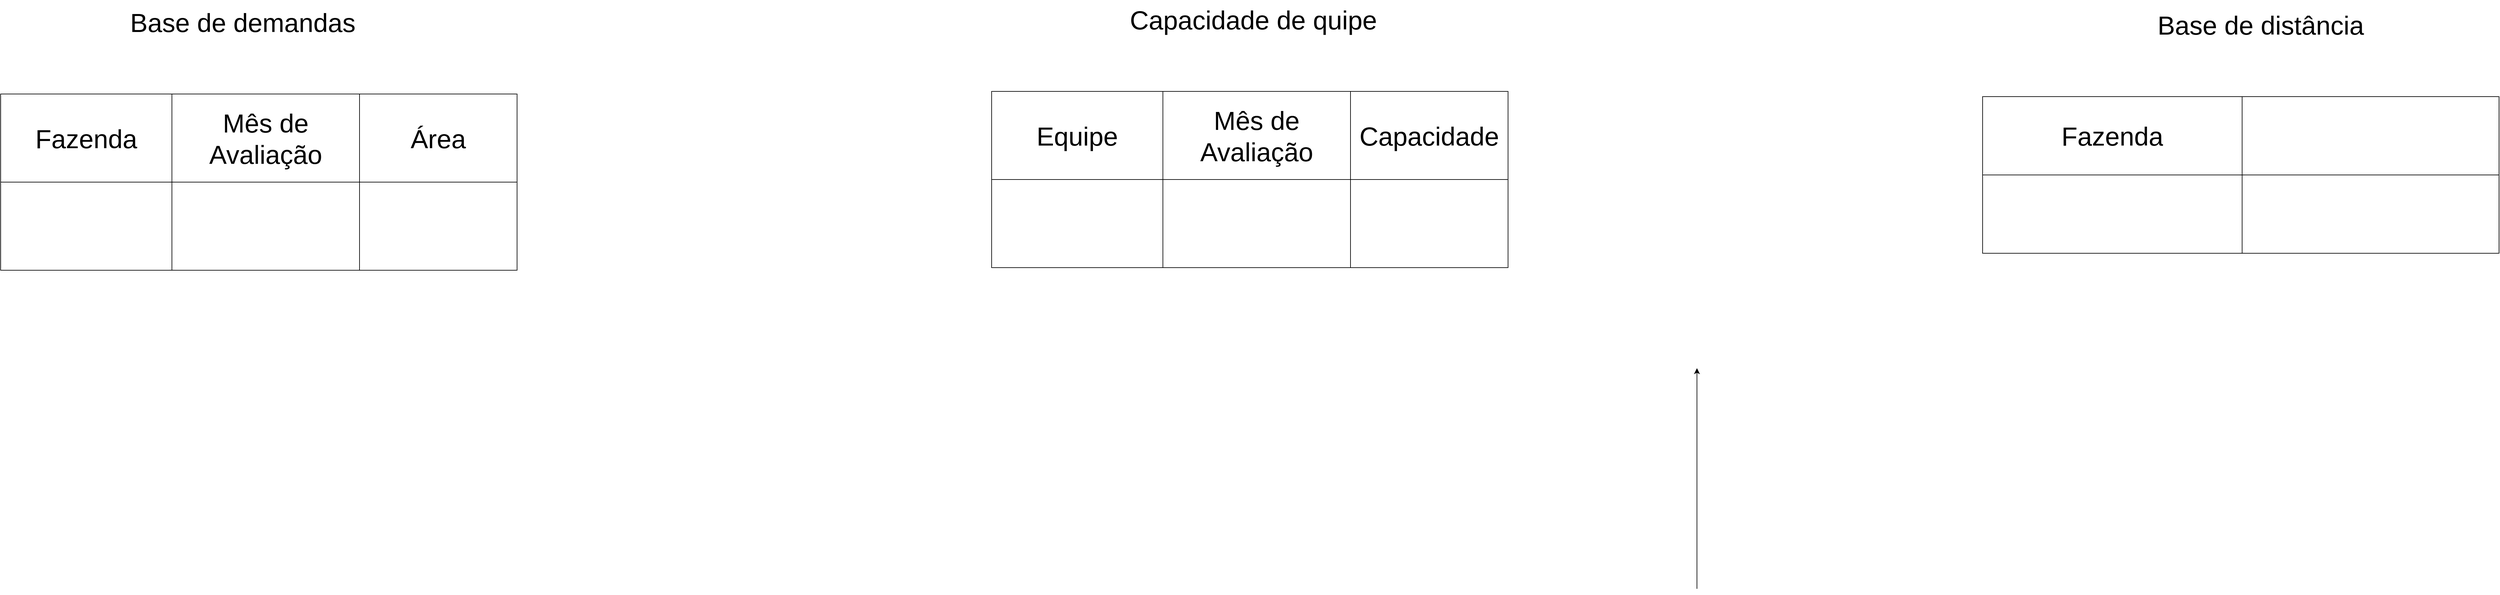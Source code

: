 <mxfile>
    <diagram id="ZmnXdYWLxTzfu2AB62TZ" name="Página-1">
        <mxGraphModel dx="10093" dy="9748" grid="0" gridSize="10" guides="1" tooltips="1" connect="1" arrows="1" fold="1" page="1" pageScale="1" pageWidth="4681" pageHeight="3300" background="#ffffff" math="0" shadow="0">
            <root>
                <mxCell id="0"/>
                <mxCell id="1" parent="0"/>
                <mxCell id="56" value="" style="edgeStyle=none;html=1;fontSize=40;fontColor=#FFFFFF;" edge="1" parent="1">
                    <mxGeometry relative="1" as="geometry">
                        <mxPoint x="-1725" y="-5452" as="sourcePoint"/>
                        <mxPoint x="-1725" y="-5790" as="targetPoint"/>
                    </mxGeometry>
                </mxCell>
                <mxCell id="3" value="" style="shape=table;html=1;whiteSpace=wrap;startSize=0;container=1;collapsible=0;childLayout=tableLayout;fillStyle=auto;" vertex="1" parent="1">
                    <mxGeometry x="-4320" y="-6210" width="790" height="270" as="geometry"/>
                </mxCell>
                <mxCell id="4" value="" style="shape=tableRow;horizontal=0;startSize=0;swimlaneHead=0;swimlaneBody=0;top=0;left=0;bottom=0;right=0;collapsible=0;dropTarget=0;fillColor=none;points=[[0,0.5],[1,0.5]];portConstraint=eastwest;fillStyle=auto;" vertex="1" parent="3">
                    <mxGeometry width="790" height="135" as="geometry"/>
                </mxCell>
                <mxCell id="5" value="&lt;font style=&quot;font-size: 40px;&quot;&gt;Fazenda&lt;/font&gt;" style="shape=partialRectangle;html=1;whiteSpace=wrap;connectable=0;fillColor=none;top=0;left=0;bottom=0;right=0;overflow=hidden;fillStyle=auto;" vertex="1" parent="4">
                    <mxGeometry width="262" height="135" as="geometry">
                        <mxRectangle width="262" height="135" as="alternateBounds"/>
                    </mxGeometry>
                </mxCell>
                <mxCell id="6" value="Mês de Avaliação" style="shape=partialRectangle;html=1;whiteSpace=wrap;connectable=0;fillColor=none;top=0;left=0;bottom=0;right=0;overflow=hidden;fillStyle=auto;fontSize=40;" vertex="1" parent="4">
                    <mxGeometry x="262" width="287" height="135" as="geometry">
                        <mxRectangle width="287" height="135" as="alternateBounds"/>
                    </mxGeometry>
                </mxCell>
                <mxCell id="7" value="Área" style="shape=partialRectangle;html=1;whiteSpace=wrap;connectable=0;fillColor=none;top=0;left=0;bottom=0;right=0;overflow=hidden;fillStyle=auto;fontSize=40;" vertex="1" parent="4">
                    <mxGeometry x="549" width="241" height="135" as="geometry">
                        <mxRectangle width="241" height="135" as="alternateBounds"/>
                    </mxGeometry>
                </mxCell>
                <mxCell id="12" value="" style="shape=tableRow;horizontal=0;startSize=0;swimlaneHead=0;swimlaneBody=0;top=0;left=0;bottom=0;right=0;collapsible=0;dropTarget=0;fillColor=none;points=[[0,0.5],[1,0.5]];portConstraint=eastwest;fillStyle=auto;" vertex="1" parent="3">
                    <mxGeometry y="135" width="790" height="135" as="geometry"/>
                </mxCell>
                <mxCell id="13" value="" style="shape=partialRectangle;html=1;whiteSpace=wrap;connectable=0;fillColor=none;top=0;left=0;bottom=0;right=0;overflow=hidden;fillStyle=auto;" vertex="1" parent="12">
                    <mxGeometry width="262" height="135" as="geometry">
                        <mxRectangle width="262" height="135" as="alternateBounds"/>
                    </mxGeometry>
                </mxCell>
                <mxCell id="14" value="" style="shape=partialRectangle;html=1;whiteSpace=wrap;connectable=0;fillColor=none;top=0;left=0;bottom=0;right=0;overflow=hidden;fillStyle=auto;" vertex="1" parent="12">
                    <mxGeometry x="262" width="287" height="135" as="geometry">
                        <mxRectangle width="287" height="135" as="alternateBounds"/>
                    </mxGeometry>
                </mxCell>
                <mxCell id="15" value="" style="shape=partialRectangle;html=1;whiteSpace=wrap;connectable=0;fillColor=none;top=0;left=0;bottom=0;right=0;overflow=hidden;pointerEvents=1;fillStyle=auto;" vertex="1" parent="12">
                    <mxGeometry x="549" width="241" height="135" as="geometry">
                        <mxRectangle width="241" height="135" as="alternateBounds"/>
                    </mxGeometry>
                </mxCell>
                <mxCell id="17" value="Base de demandas" style="text;html=1;align=center;verticalAlign=middle;resizable=0;points=[];autosize=1;strokeColor=none;fillColor=none;fontSize=40;fontColor=#000000;" vertex="1" parent="1">
                    <mxGeometry x="-4130" y="-6350" width="360" height="60" as="geometry"/>
                </mxCell>
                <mxCell id="18" value="Capacidade de quipe" style="text;html=1;align=center;verticalAlign=middle;resizable=0;points=[];autosize=1;strokeColor=none;fillColor=none;fontSize=40;fontColor=#000000;" vertex="1" parent="1">
                    <mxGeometry x="-2604" y="-6354" width="400" height="60" as="geometry"/>
                </mxCell>
                <mxCell id="19" value="" style="shape=table;html=1;whiteSpace=wrap;startSize=0;container=1;collapsible=0;childLayout=tableLayout;fillStyle=auto;" vertex="1" parent="1">
                    <mxGeometry x="-2804" y="-6214" width="790" height="270" as="geometry"/>
                </mxCell>
                <mxCell id="20" value="" style="shape=tableRow;horizontal=0;startSize=0;swimlaneHead=0;swimlaneBody=0;top=0;left=0;bottom=0;right=0;collapsible=0;dropTarget=0;fillColor=none;points=[[0,0.5],[1,0.5]];portConstraint=eastwest;fillStyle=auto;" vertex="1" parent="19">
                    <mxGeometry width="790" height="135" as="geometry"/>
                </mxCell>
                <mxCell id="21" value="&lt;span style=&quot;font-size: 40px;&quot;&gt;Equipe&lt;/span&gt;" style="shape=partialRectangle;html=1;whiteSpace=wrap;connectable=0;fillColor=none;top=0;left=0;bottom=0;right=0;overflow=hidden;fillStyle=auto;" vertex="1" parent="20">
                    <mxGeometry width="262" height="135" as="geometry">
                        <mxRectangle width="262" height="135" as="alternateBounds"/>
                    </mxGeometry>
                </mxCell>
                <mxCell id="22" value="Mês de Avaliação" style="shape=partialRectangle;html=1;whiteSpace=wrap;connectable=0;fillColor=none;top=0;left=0;bottom=0;right=0;overflow=hidden;fillStyle=auto;fontSize=40;" vertex="1" parent="20">
                    <mxGeometry x="262" width="287" height="135" as="geometry">
                        <mxRectangle width="287" height="135" as="alternateBounds"/>
                    </mxGeometry>
                </mxCell>
                <mxCell id="23" value="Capacidade" style="shape=partialRectangle;html=1;whiteSpace=wrap;connectable=0;fillColor=none;top=0;left=0;bottom=0;right=0;overflow=hidden;fillStyle=auto;fontSize=40;" vertex="1" parent="20">
                    <mxGeometry x="549" width="241" height="135" as="geometry">
                        <mxRectangle width="241" height="135" as="alternateBounds"/>
                    </mxGeometry>
                </mxCell>
                <mxCell id="24" value="" style="shape=tableRow;horizontal=0;startSize=0;swimlaneHead=0;swimlaneBody=0;top=0;left=0;bottom=0;right=0;collapsible=0;dropTarget=0;fillColor=none;points=[[0,0.5],[1,0.5]];portConstraint=eastwest;fillStyle=auto;" vertex="1" parent="19">
                    <mxGeometry y="135" width="790" height="135" as="geometry"/>
                </mxCell>
                <mxCell id="25" value="" style="shape=partialRectangle;html=1;whiteSpace=wrap;connectable=0;fillColor=none;top=0;left=0;bottom=0;right=0;overflow=hidden;fillStyle=auto;" vertex="1" parent="24">
                    <mxGeometry width="262" height="135" as="geometry">
                        <mxRectangle width="262" height="135" as="alternateBounds"/>
                    </mxGeometry>
                </mxCell>
                <mxCell id="26" value="" style="shape=partialRectangle;html=1;whiteSpace=wrap;connectable=0;fillColor=none;top=0;left=0;bottom=0;right=0;overflow=hidden;fillStyle=auto;" vertex="1" parent="24">
                    <mxGeometry x="262" width="287" height="135" as="geometry">
                        <mxRectangle width="287" height="135" as="alternateBounds"/>
                    </mxGeometry>
                </mxCell>
                <mxCell id="27" value="" style="shape=partialRectangle;html=1;whiteSpace=wrap;connectable=0;fillColor=none;top=0;left=0;bottom=0;right=0;overflow=hidden;pointerEvents=1;fillStyle=auto;" vertex="1" parent="24">
                    <mxGeometry x="549" width="241" height="135" as="geometry">
                        <mxRectangle width="241" height="135" as="alternateBounds"/>
                    </mxGeometry>
                </mxCell>
                <mxCell id="28" value="Base de distância" style="text;html=1;align=center;verticalAlign=middle;resizable=0;points=[];autosize=1;strokeColor=none;fillColor=none;fontSize=40;fontColor=#000000;" vertex="1" parent="1">
                    <mxGeometry x="-1028" y="-6346" width="330" height="60" as="geometry"/>
                </mxCell>
                <mxCell id="29" value="" style="shape=table;html=1;whiteSpace=wrap;startSize=0;container=1;collapsible=0;childLayout=tableLayout;fillStyle=auto;fontSize=40;fontColor=#000000;rounded=0;" vertex="1" parent="1">
                    <mxGeometry x="-1288" y="-6206" width="790" height="240" as="geometry"/>
                </mxCell>
                <mxCell id="30" value="" style="shape=tableRow;horizontal=0;startSize=0;swimlaneHead=0;swimlaneBody=0;top=0;left=0;bottom=0;right=0;collapsible=0;dropTarget=0;fillColor=none;points=[[0,0.5],[1,0.5]];portConstraint=eastwest;fillStyle=auto;fontSize=40;fontColor=#000000;" vertex="1" parent="29">
                    <mxGeometry width="790" height="120" as="geometry"/>
                </mxCell>
                <mxCell id="31" value="&lt;font&gt;Fazenda&lt;/font&gt;" style="shape=partialRectangle;html=1;whiteSpace=wrap;connectable=0;fillColor=none;top=0;left=0;bottom=0;right=0;overflow=hidden;fillStyle=auto;fontSize=40;fontColor=default;labelBackgroundColor=none;labelBorderColor=none;" vertex="1" parent="30">
                    <mxGeometry width="397" height="120" as="geometry">
                        <mxRectangle width="397" height="120" as="alternateBounds"/>
                    </mxGeometry>
                </mxCell>
                <mxCell id="32" value="&lt;font color=&quot;#ffffff&quot;&gt;Distância Equipe&lt;/font&gt;" style="shape=partialRectangle;html=1;whiteSpace=wrap;connectable=0;fillColor=none;top=0;left=0;bottom=0;right=0;overflow=hidden;fillStyle=auto;fontSize=40;fontColor=#000000;" vertex="1" parent="30">
                    <mxGeometry x="397" width="393" height="120" as="geometry">
                        <mxRectangle width="393" height="120" as="alternateBounds"/>
                    </mxGeometry>
                </mxCell>
                <mxCell id="34" value="" style="shape=tableRow;horizontal=0;startSize=0;swimlaneHead=0;swimlaneBody=0;top=0;left=0;bottom=0;right=0;collapsible=0;dropTarget=0;fillColor=none;points=[[0,0.5],[1,0.5]];portConstraint=eastwest;fillStyle=auto;fontSize=40;fontColor=#000000;" vertex="1" parent="29">
                    <mxGeometry y="120" width="790" height="120" as="geometry"/>
                </mxCell>
                <mxCell id="35" value="" style="shape=partialRectangle;html=1;whiteSpace=wrap;connectable=0;fillColor=none;top=0;left=0;bottom=0;right=0;overflow=hidden;fillStyle=auto;fontSize=40;fontColor=#000000;" vertex="1" parent="34">
                    <mxGeometry width="397" height="120" as="geometry">
                        <mxRectangle width="397" height="120" as="alternateBounds"/>
                    </mxGeometry>
                </mxCell>
                <mxCell id="36" value="" style="shape=partialRectangle;html=1;whiteSpace=wrap;connectable=0;fillColor=none;top=0;left=0;bottom=0;right=0;overflow=hidden;fillStyle=auto;fontSize=40;fontColor=#000000;" vertex="1" parent="34">
                    <mxGeometry x="397" width="393" height="120" as="geometry">
                        <mxRectangle width="393" height="120" as="alternateBounds"/>
                    </mxGeometry>
                </mxCell>
            </root>
        </mxGraphModel>
    </diagram>
</mxfile>